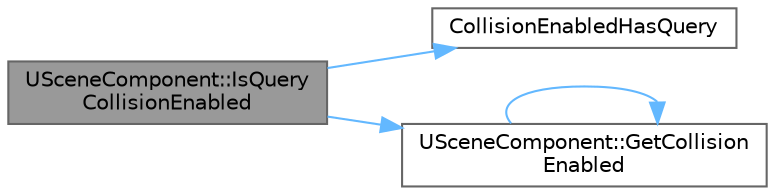 digraph "USceneComponent::IsQueryCollisionEnabled"
{
 // INTERACTIVE_SVG=YES
 // LATEX_PDF_SIZE
  bgcolor="transparent";
  edge [fontname=Helvetica,fontsize=10,labelfontname=Helvetica,labelfontsize=10];
  node [fontname=Helvetica,fontsize=10,shape=box,height=0.2,width=0.4];
  rankdir="LR";
  Node1 [id="Node000001",label="USceneComponent::IsQuery\lCollisionEnabled",height=0.2,width=0.4,color="gray40", fillcolor="grey60", style="filled", fontcolor="black",tooltip="Utility to see if there is any query collision enabled on this component."];
  Node1 -> Node2 [id="edge1_Node000001_Node000002",color="steelblue1",style="solid",tooltip=" "];
  Node2 [id="Node000002",label="CollisionEnabledHasQuery",height=0.2,width=0.4,color="grey40", fillcolor="white", style="filled",URL="$df/dcf/EngineTypes_8h.html#a9faed19ed8ca89585dadeb3bb0731180",tooltip=" "];
  Node1 -> Node3 [id="edge2_Node000001_Node000003",color="steelblue1",style="solid",tooltip=" "];
  Node3 [id="Node000003",label="USceneComponent::GetCollision\lEnabled",height=0.2,width=0.4,color="grey40", fillcolor="white", style="filled",URL="$d7/dde/classUSceneComponent.html#ac34d405257b3648e621791917c71371b",tooltip="Returns the form of collision for this component."];
  Node3 -> Node3 [id="edge3_Node000003_Node000003",color="steelblue1",style="solid",tooltip=" "];
}
